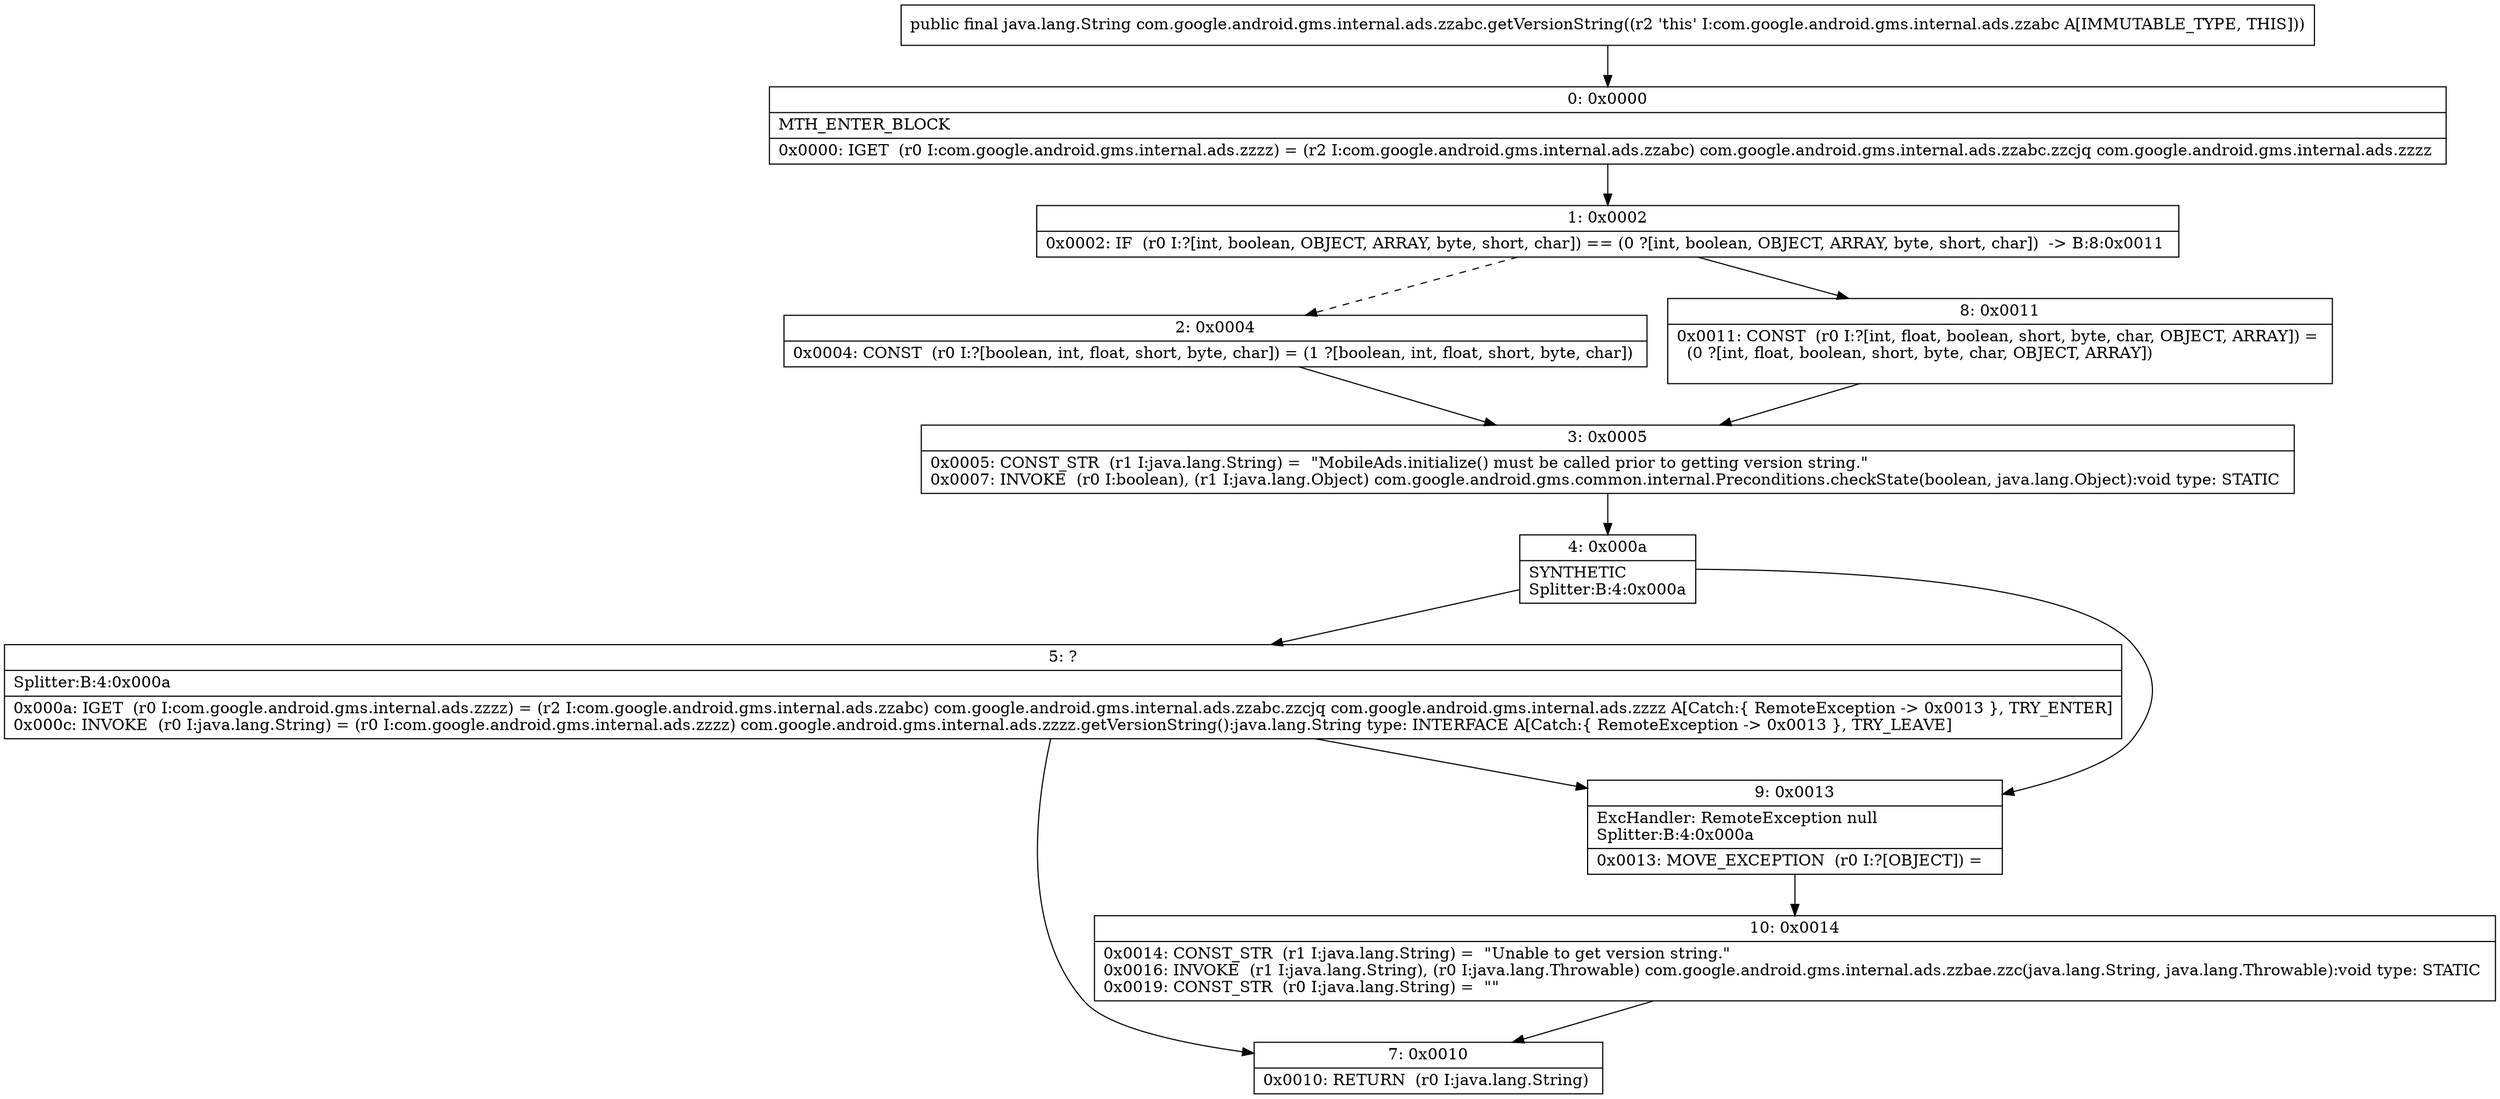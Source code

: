 digraph "CFG forcom.google.android.gms.internal.ads.zzabc.getVersionString()Ljava\/lang\/String;" {
Node_0 [shape=record,label="{0\:\ 0x0000|MTH_ENTER_BLOCK\l|0x0000: IGET  (r0 I:com.google.android.gms.internal.ads.zzzz) = (r2 I:com.google.android.gms.internal.ads.zzabc) com.google.android.gms.internal.ads.zzabc.zzcjq com.google.android.gms.internal.ads.zzzz \l}"];
Node_1 [shape=record,label="{1\:\ 0x0002|0x0002: IF  (r0 I:?[int, boolean, OBJECT, ARRAY, byte, short, char]) == (0 ?[int, boolean, OBJECT, ARRAY, byte, short, char])  \-\> B:8:0x0011 \l}"];
Node_2 [shape=record,label="{2\:\ 0x0004|0x0004: CONST  (r0 I:?[boolean, int, float, short, byte, char]) = (1 ?[boolean, int, float, short, byte, char]) \l}"];
Node_3 [shape=record,label="{3\:\ 0x0005|0x0005: CONST_STR  (r1 I:java.lang.String) =  \"MobileAds.initialize() must be called prior to getting version string.\" \l0x0007: INVOKE  (r0 I:boolean), (r1 I:java.lang.Object) com.google.android.gms.common.internal.Preconditions.checkState(boolean, java.lang.Object):void type: STATIC \l}"];
Node_4 [shape=record,label="{4\:\ 0x000a|SYNTHETIC\lSplitter:B:4:0x000a\l}"];
Node_5 [shape=record,label="{5\:\ ?|Splitter:B:4:0x000a\l|0x000a: IGET  (r0 I:com.google.android.gms.internal.ads.zzzz) = (r2 I:com.google.android.gms.internal.ads.zzabc) com.google.android.gms.internal.ads.zzabc.zzcjq com.google.android.gms.internal.ads.zzzz A[Catch:\{ RemoteException \-\> 0x0013 \}, TRY_ENTER]\l0x000c: INVOKE  (r0 I:java.lang.String) = (r0 I:com.google.android.gms.internal.ads.zzzz) com.google.android.gms.internal.ads.zzzz.getVersionString():java.lang.String type: INTERFACE A[Catch:\{ RemoteException \-\> 0x0013 \}, TRY_LEAVE]\l}"];
Node_7 [shape=record,label="{7\:\ 0x0010|0x0010: RETURN  (r0 I:java.lang.String) \l}"];
Node_8 [shape=record,label="{8\:\ 0x0011|0x0011: CONST  (r0 I:?[int, float, boolean, short, byte, char, OBJECT, ARRAY]) = \l  (0 ?[int, float, boolean, short, byte, char, OBJECT, ARRAY])\l \l}"];
Node_9 [shape=record,label="{9\:\ 0x0013|ExcHandler: RemoteException null\lSplitter:B:4:0x000a\l|0x0013: MOVE_EXCEPTION  (r0 I:?[OBJECT]) =  \l}"];
Node_10 [shape=record,label="{10\:\ 0x0014|0x0014: CONST_STR  (r1 I:java.lang.String) =  \"Unable to get version string.\" \l0x0016: INVOKE  (r1 I:java.lang.String), (r0 I:java.lang.Throwable) com.google.android.gms.internal.ads.zzbae.zzc(java.lang.String, java.lang.Throwable):void type: STATIC \l0x0019: CONST_STR  (r0 I:java.lang.String) =  \"\" \l}"];
MethodNode[shape=record,label="{public final java.lang.String com.google.android.gms.internal.ads.zzabc.getVersionString((r2 'this' I:com.google.android.gms.internal.ads.zzabc A[IMMUTABLE_TYPE, THIS])) }"];
MethodNode -> Node_0;
Node_0 -> Node_1;
Node_1 -> Node_2[style=dashed];
Node_1 -> Node_8;
Node_2 -> Node_3;
Node_3 -> Node_4;
Node_4 -> Node_5;
Node_4 -> Node_9;
Node_5 -> Node_9;
Node_5 -> Node_7;
Node_8 -> Node_3;
Node_9 -> Node_10;
Node_10 -> Node_7;
}


